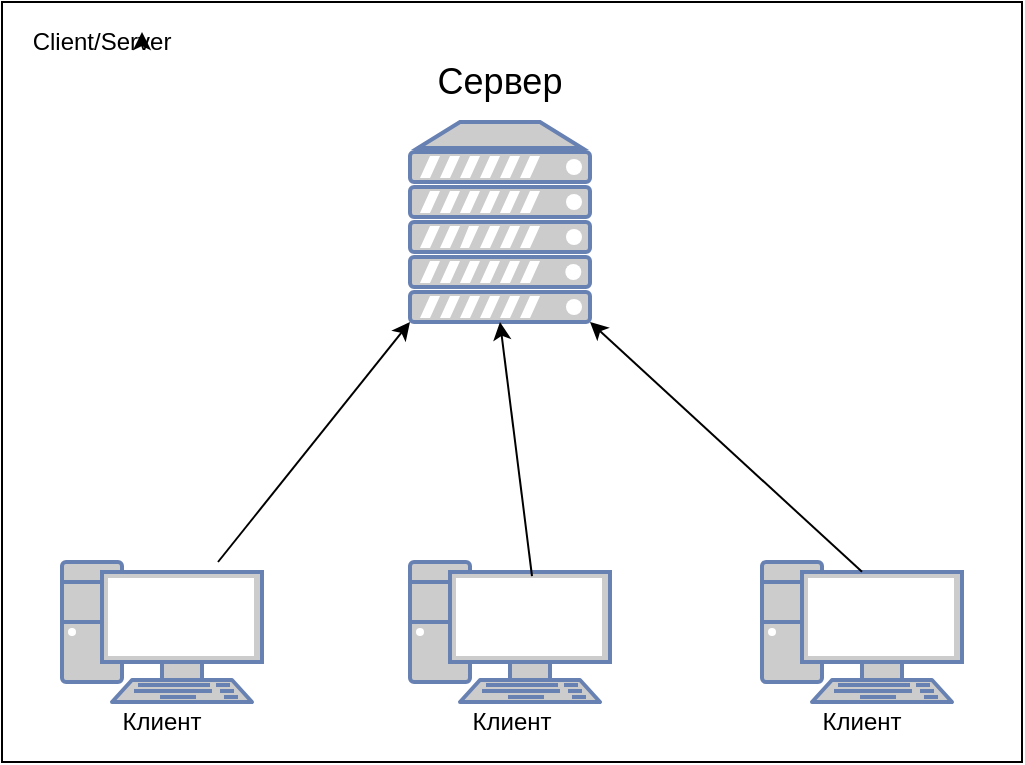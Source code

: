 <mxfile version="13.9.9" type="device"><diagram id="H0RmkLNxokVOp99bpQfy" name="Страница 1"><mxGraphModel dx="1086" dy="806" grid="1" gridSize="10" guides="1" tooltips="1" connect="1" arrows="1" fold="1" page="1" pageScale="1" pageWidth="827" pageHeight="1169" math="0" shadow="0"><root><mxCell id="0"/><mxCell id="1" parent="0"/><mxCell id="vTSzhqNDYjM9x96WdWWj-8" value="" style="rounded=0;whiteSpace=wrap;html=1;" vertex="1" parent="1"><mxGeometry x="120" y="70" width="510" height="380" as="geometry"/></mxCell><mxCell id="vTSzhqNDYjM9x96WdWWj-1" value="" style="fontColor=#0066CC;verticalAlign=top;verticalLabelPosition=bottom;labelPosition=center;align=center;html=1;outlineConnect=0;fillColor=#CCCCCC;strokeColor=#6881B3;gradientColor=none;gradientDirection=north;strokeWidth=2;shape=mxgraph.networks.server;" vertex="1" parent="1"><mxGeometry x="324" y="130" width="90" height="100" as="geometry"/></mxCell><mxCell id="vTSzhqNDYjM9x96WdWWj-2" value="" style="fontColor=#0066CC;verticalAlign=top;verticalLabelPosition=bottom;labelPosition=center;align=center;html=1;outlineConnect=0;fillColor=#CCCCCC;strokeColor=#6881B3;gradientColor=none;gradientDirection=north;strokeWidth=2;shape=mxgraph.networks.pc;" vertex="1" parent="1"><mxGeometry x="150" y="350" width="100" height="70" as="geometry"/></mxCell><mxCell id="vTSzhqNDYjM9x96WdWWj-3" value="" style="fontColor=#0066CC;verticalAlign=top;verticalLabelPosition=bottom;labelPosition=center;align=center;html=1;outlineConnect=0;fillColor=#CCCCCC;strokeColor=#6881B3;gradientColor=none;gradientDirection=north;strokeWidth=2;shape=mxgraph.networks.pc;" vertex="1" parent="1"><mxGeometry x="324" y="350" width="100" height="70" as="geometry"/></mxCell><mxCell id="vTSzhqNDYjM9x96WdWWj-4" value="" style="fontColor=#0066CC;verticalAlign=top;verticalLabelPosition=bottom;labelPosition=center;align=center;html=1;outlineConnect=0;fillColor=#CCCCCC;strokeColor=#6881B3;gradientColor=none;gradientDirection=north;strokeWidth=2;shape=mxgraph.networks.pc;" vertex="1" parent="1"><mxGeometry x="500" y="350" width="100" height="70" as="geometry"/></mxCell><mxCell id="vTSzhqNDYjM9x96WdWWj-5" value="" style="endArrow=classic;html=1;entryX=0;entryY=1;entryDx=0;entryDy=0;entryPerimeter=0;" edge="1" parent="1" source="vTSzhqNDYjM9x96WdWWj-2" target="vTSzhqNDYjM9x96WdWWj-1"><mxGeometry width="50" height="50" relative="1" as="geometry"><mxPoint x="190" y="350" as="sourcePoint"/><mxPoint x="240" y="300" as="targetPoint"/></mxGeometry></mxCell><mxCell id="vTSzhqNDYjM9x96WdWWj-6" value="" style="endArrow=classic;html=1;entryX=0.5;entryY=1;entryDx=0;entryDy=0;entryPerimeter=0;exitX=0.61;exitY=0.1;exitDx=0;exitDy=0;exitPerimeter=0;" edge="1" parent="1" source="vTSzhqNDYjM9x96WdWWj-3" target="vTSzhqNDYjM9x96WdWWj-1"><mxGeometry width="50" height="50" relative="1" as="geometry"><mxPoint x="390" y="440" as="sourcePoint"/><mxPoint x="440" y="390" as="targetPoint"/></mxGeometry></mxCell><mxCell id="vTSzhqNDYjM9x96WdWWj-7" value="" style="endArrow=classic;html=1;entryX=1;entryY=1;entryDx=0;entryDy=0;entryPerimeter=0;exitX=0.5;exitY=0.07;exitDx=0;exitDy=0;exitPerimeter=0;" edge="1" parent="1" source="vTSzhqNDYjM9x96WdWWj-4" target="vTSzhqNDYjM9x96WdWWj-1"><mxGeometry width="50" height="50" relative="1" as="geometry"><mxPoint x="480" y="270" as="sourcePoint"/><mxPoint x="530" y="220" as="targetPoint"/></mxGeometry></mxCell><mxCell id="vTSzhqNDYjM9x96WdWWj-9" value="Client/Server" style="text;html=1;strokeColor=none;fillColor=none;align=center;verticalAlign=middle;whiteSpace=wrap;rounded=0;" vertex="1" parent="1"><mxGeometry x="150" y="80" width="40" height="20" as="geometry"/></mxCell><mxCell id="vTSzhqNDYjM9x96WdWWj-10" style="edgeStyle=orthogonalEdgeStyle;rounded=0;orthogonalLoop=1;jettySize=auto;html=1;exitX=1;exitY=0.5;exitDx=0;exitDy=0;entryX=1;entryY=0.25;entryDx=0;entryDy=0;" edge="1" parent="1" source="vTSzhqNDYjM9x96WdWWj-9" target="vTSzhqNDYjM9x96WdWWj-9"><mxGeometry relative="1" as="geometry"/></mxCell><mxCell id="vTSzhqNDYjM9x96WdWWj-11" value="&lt;font style=&quot;font-size: 18px&quot;&gt;Сервер&lt;/font&gt;" style="text;html=1;strokeColor=none;fillColor=none;align=center;verticalAlign=middle;whiteSpace=wrap;rounded=0;" vertex="1" parent="1"><mxGeometry x="349" y="100" width="40" height="20" as="geometry"/></mxCell><mxCell id="vTSzhqNDYjM9x96WdWWj-12" value="Клиент" style="text;html=1;strokeColor=none;fillColor=none;align=center;verticalAlign=middle;whiteSpace=wrap;rounded=0;" vertex="1" parent="1"><mxGeometry x="180" y="420" width="40" height="20" as="geometry"/></mxCell><mxCell id="vTSzhqNDYjM9x96WdWWj-13" value="Клиент" style="text;html=1;strokeColor=none;fillColor=none;align=center;verticalAlign=middle;whiteSpace=wrap;rounded=0;" vertex="1" parent="1"><mxGeometry x="355" y="420" width="40" height="20" as="geometry"/></mxCell><mxCell id="vTSzhqNDYjM9x96WdWWj-14" value="Клиент" style="text;html=1;strokeColor=none;fillColor=none;align=center;verticalAlign=middle;whiteSpace=wrap;rounded=0;" vertex="1" parent="1"><mxGeometry x="530" y="420" width="40" height="20" as="geometry"/></mxCell></root></mxGraphModel></diagram></mxfile>